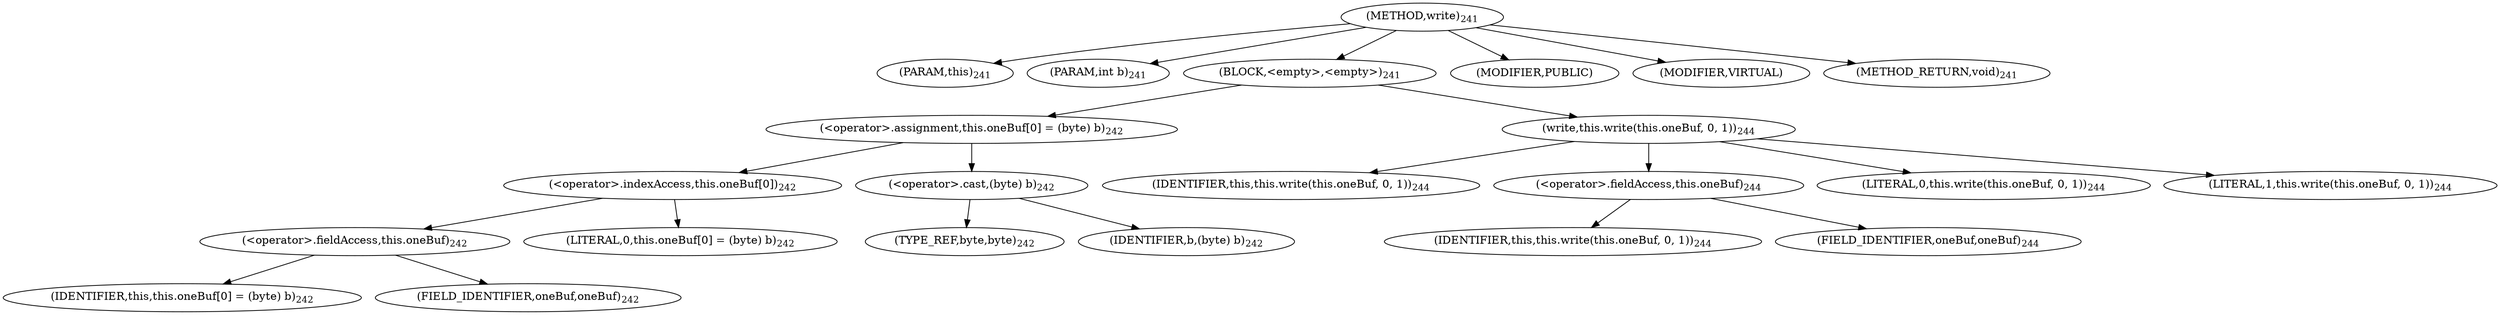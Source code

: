digraph "write" {  
"453" [label = <(METHOD,write)<SUB>241</SUB>> ]
"56" [label = <(PARAM,this)<SUB>241</SUB>> ]
"454" [label = <(PARAM,int b)<SUB>241</SUB>> ]
"455" [label = <(BLOCK,&lt;empty&gt;,&lt;empty&gt;)<SUB>241</SUB>> ]
"456" [label = <(&lt;operator&gt;.assignment,this.oneBuf[0] = (byte) b)<SUB>242</SUB>> ]
"457" [label = <(&lt;operator&gt;.indexAccess,this.oneBuf[0])<SUB>242</SUB>> ]
"458" [label = <(&lt;operator&gt;.fieldAccess,this.oneBuf)<SUB>242</SUB>> ]
"55" [label = <(IDENTIFIER,this,this.oneBuf[0] = (byte) b)<SUB>242</SUB>> ]
"459" [label = <(FIELD_IDENTIFIER,oneBuf,oneBuf)<SUB>242</SUB>> ]
"460" [label = <(LITERAL,0,this.oneBuf[0] = (byte) b)<SUB>242</SUB>> ]
"461" [label = <(&lt;operator&gt;.cast,(byte) b)<SUB>242</SUB>> ]
"462" [label = <(TYPE_REF,byte,byte)<SUB>242</SUB>> ]
"463" [label = <(IDENTIFIER,b,(byte) b)<SUB>242</SUB>> ]
"464" [label = <(write,this.write(this.oneBuf, 0, 1))<SUB>244</SUB>> ]
"58" [label = <(IDENTIFIER,this,this.write(this.oneBuf, 0, 1))<SUB>244</SUB>> ]
"465" [label = <(&lt;operator&gt;.fieldAccess,this.oneBuf)<SUB>244</SUB>> ]
"57" [label = <(IDENTIFIER,this,this.write(this.oneBuf, 0, 1))<SUB>244</SUB>> ]
"466" [label = <(FIELD_IDENTIFIER,oneBuf,oneBuf)<SUB>244</SUB>> ]
"467" [label = <(LITERAL,0,this.write(this.oneBuf, 0, 1))<SUB>244</SUB>> ]
"468" [label = <(LITERAL,1,this.write(this.oneBuf, 0, 1))<SUB>244</SUB>> ]
"469" [label = <(MODIFIER,PUBLIC)> ]
"470" [label = <(MODIFIER,VIRTUAL)> ]
"471" [label = <(METHOD_RETURN,void)<SUB>241</SUB>> ]
  "453" -> "56" 
  "453" -> "454" 
  "453" -> "455" 
  "453" -> "469" 
  "453" -> "470" 
  "453" -> "471" 
  "455" -> "456" 
  "455" -> "464" 
  "456" -> "457" 
  "456" -> "461" 
  "457" -> "458" 
  "457" -> "460" 
  "458" -> "55" 
  "458" -> "459" 
  "461" -> "462" 
  "461" -> "463" 
  "464" -> "58" 
  "464" -> "465" 
  "464" -> "467" 
  "464" -> "468" 
  "465" -> "57" 
  "465" -> "466" 
}
